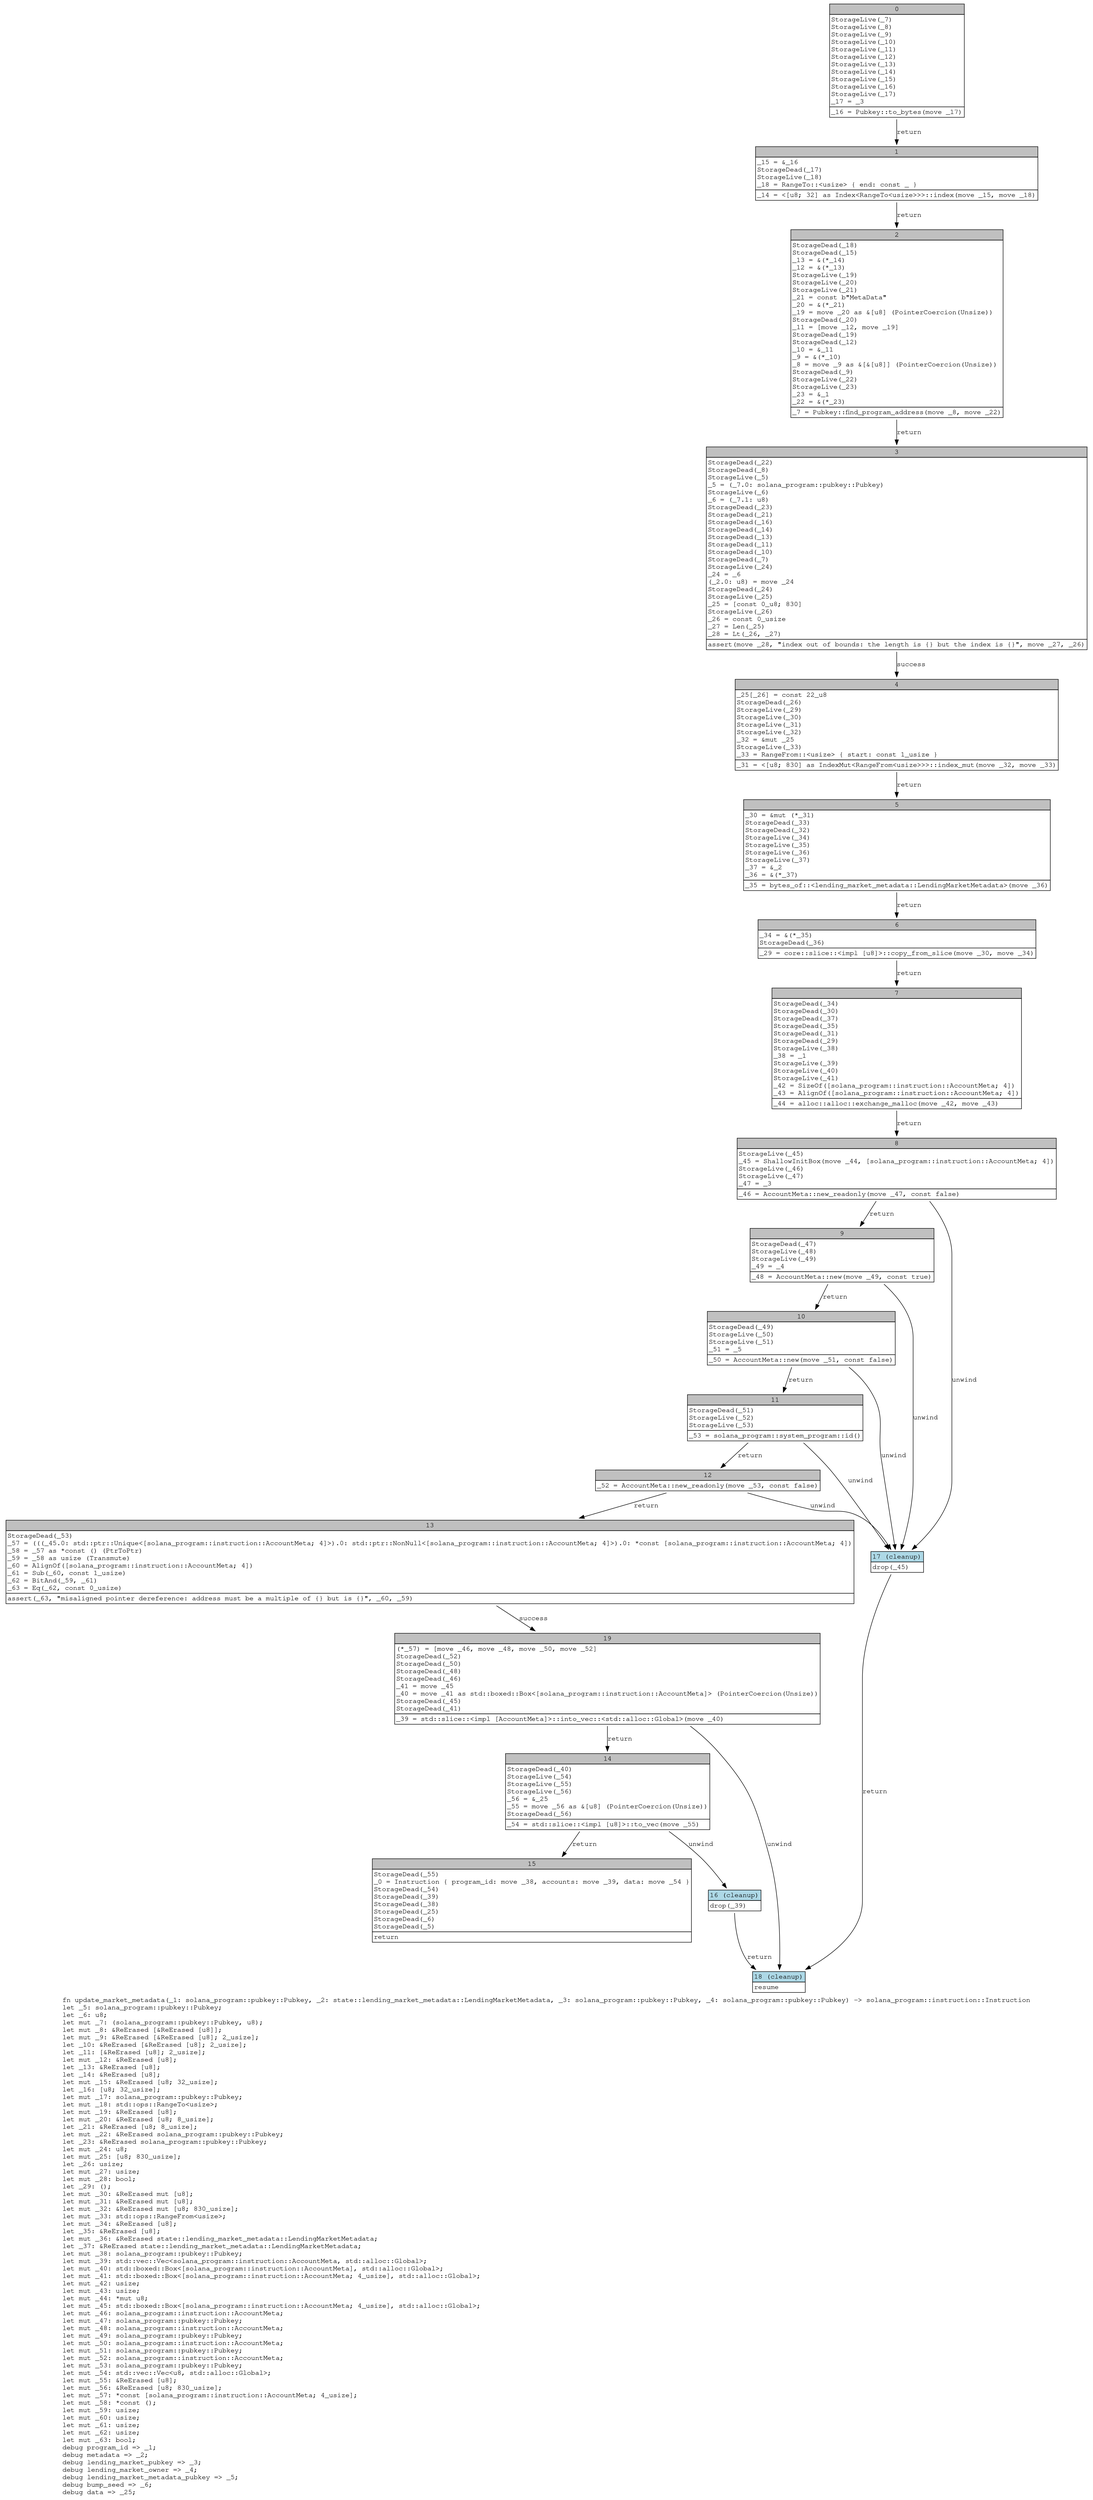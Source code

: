 digraph Mir_0_87 {
    graph [fontname="Courier, monospace"];
    node [fontname="Courier, monospace"];
    edge [fontname="Courier, monospace"];
    label=<fn update_market_metadata(_1: solana_program::pubkey::Pubkey, _2: state::lending_market_metadata::LendingMarketMetadata, _3: solana_program::pubkey::Pubkey, _4: solana_program::pubkey::Pubkey) -&gt; solana_program::instruction::Instruction<br align="left"/>let _5: solana_program::pubkey::Pubkey;<br align="left"/>let _6: u8;<br align="left"/>let mut _7: (solana_program::pubkey::Pubkey, u8);<br align="left"/>let mut _8: &amp;ReErased [&amp;ReErased [u8]];<br align="left"/>let mut _9: &amp;ReErased [&amp;ReErased [u8]; 2_usize];<br align="left"/>let _10: &amp;ReErased [&amp;ReErased [u8]; 2_usize];<br align="left"/>let _11: [&amp;ReErased [u8]; 2_usize];<br align="left"/>let mut _12: &amp;ReErased [u8];<br align="left"/>let _13: &amp;ReErased [u8];<br align="left"/>let _14: &amp;ReErased [u8];<br align="left"/>let mut _15: &amp;ReErased [u8; 32_usize];<br align="left"/>let _16: [u8; 32_usize];<br align="left"/>let mut _17: solana_program::pubkey::Pubkey;<br align="left"/>let mut _18: std::ops::RangeTo&lt;usize&gt;;<br align="left"/>let mut _19: &amp;ReErased [u8];<br align="left"/>let mut _20: &amp;ReErased [u8; 8_usize];<br align="left"/>let _21: &amp;ReErased [u8; 8_usize];<br align="left"/>let mut _22: &amp;ReErased solana_program::pubkey::Pubkey;<br align="left"/>let _23: &amp;ReErased solana_program::pubkey::Pubkey;<br align="left"/>let mut _24: u8;<br align="left"/>let mut _25: [u8; 830_usize];<br align="left"/>let _26: usize;<br align="left"/>let mut _27: usize;<br align="left"/>let mut _28: bool;<br align="left"/>let _29: ();<br align="left"/>let mut _30: &amp;ReErased mut [u8];<br align="left"/>let mut _31: &amp;ReErased mut [u8];<br align="left"/>let mut _32: &amp;ReErased mut [u8; 830_usize];<br align="left"/>let mut _33: std::ops::RangeFrom&lt;usize&gt;;<br align="left"/>let mut _34: &amp;ReErased [u8];<br align="left"/>let _35: &amp;ReErased [u8];<br align="left"/>let mut _36: &amp;ReErased state::lending_market_metadata::LendingMarketMetadata;<br align="left"/>let _37: &amp;ReErased state::lending_market_metadata::LendingMarketMetadata;<br align="left"/>let mut _38: solana_program::pubkey::Pubkey;<br align="left"/>let mut _39: std::vec::Vec&lt;solana_program::instruction::AccountMeta, std::alloc::Global&gt;;<br align="left"/>let mut _40: std::boxed::Box&lt;[solana_program::instruction::AccountMeta], std::alloc::Global&gt;;<br align="left"/>let mut _41: std::boxed::Box&lt;[solana_program::instruction::AccountMeta; 4_usize], std::alloc::Global&gt;;<br align="left"/>let mut _42: usize;<br align="left"/>let mut _43: usize;<br align="left"/>let mut _44: *mut u8;<br align="left"/>let mut _45: std::boxed::Box&lt;[solana_program::instruction::AccountMeta; 4_usize], std::alloc::Global&gt;;<br align="left"/>let mut _46: solana_program::instruction::AccountMeta;<br align="left"/>let mut _47: solana_program::pubkey::Pubkey;<br align="left"/>let mut _48: solana_program::instruction::AccountMeta;<br align="left"/>let mut _49: solana_program::pubkey::Pubkey;<br align="left"/>let mut _50: solana_program::instruction::AccountMeta;<br align="left"/>let mut _51: solana_program::pubkey::Pubkey;<br align="left"/>let mut _52: solana_program::instruction::AccountMeta;<br align="left"/>let mut _53: solana_program::pubkey::Pubkey;<br align="left"/>let mut _54: std::vec::Vec&lt;u8, std::alloc::Global&gt;;<br align="left"/>let mut _55: &amp;ReErased [u8];<br align="left"/>let mut _56: &amp;ReErased [u8; 830_usize];<br align="left"/>let mut _57: *const [solana_program::instruction::AccountMeta; 4_usize];<br align="left"/>let mut _58: *const ();<br align="left"/>let mut _59: usize;<br align="left"/>let mut _60: usize;<br align="left"/>let mut _61: usize;<br align="left"/>let mut _62: usize;<br align="left"/>let mut _63: bool;<br align="left"/>debug program_id =&gt; _1;<br align="left"/>debug metadata =&gt; _2;<br align="left"/>debug lending_market_pubkey =&gt; _3;<br align="left"/>debug lending_market_owner =&gt; _4;<br align="left"/>debug lending_market_metadata_pubkey =&gt; _5;<br align="left"/>debug bump_seed =&gt; _6;<br align="left"/>debug data =&gt; _25;<br align="left"/>>;
    bb0__0_87 [shape="none", label=<<table border="0" cellborder="1" cellspacing="0"><tr><td bgcolor="gray" align="center" colspan="1">0</td></tr><tr><td align="left" balign="left">StorageLive(_7)<br/>StorageLive(_8)<br/>StorageLive(_9)<br/>StorageLive(_10)<br/>StorageLive(_11)<br/>StorageLive(_12)<br/>StorageLive(_13)<br/>StorageLive(_14)<br/>StorageLive(_15)<br/>StorageLive(_16)<br/>StorageLive(_17)<br/>_17 = _3<br/></td></tr><tr><td align="left">_16 = Pubkey::to_bytes(move _17)</td></tr></table>>];
    bb1__0_87 [shape="none", label=<<table border="0" cellborder="1" cellspacing="0"><tr><td bgcolor="gray" align="center" colspan="1">1</td></tr><tr><td align="left" balign="left">_15 = &amp;_16<br/>StorageDead(_17)<br/>StorageLive(_18)<br/>_18 = RangeTo::&lt;usize&gt; { end: const _ }<br/></td></tr><tr><td align="left">_14 = &lt;[u8; 32] as Index&lt;RangeTo&lt;usize&gt;&gt;&gt;::index(move _15, move _18)</td></tr></table>>];
    bb2__0_87 [shape="none", label=<<table border="0" cellborder="1" cellspacing="0"><tr><td bgcolor="gray" align="center" colspan="1">2</td></tr><tr><td align="left" balign="left">StorageDead(_18)<br/>StorageDead(_15)<br/>_13 = &amp;(*_14)<br/>_12 = &amp;(*_13)<br/>StorageLive(_19)<br/>StorageLive(_20)<br/>StorageLive(_21)<br/>_21 = const b&quot;MetaData&quot;<br/>_20 = &amp;(*_21)<br/>_19 = move _20 as &amp;[u8] (PointerCoercion(Unsize))<br/>StorageDead(_20)<br/>_11 = [move _12, move _19]<br/>StorageDead(_19)<br/>StorageDead(_12)<br/>_10 = &amp;_11<br/>_9 = &amp;(*_10)<br/>_8 = move _9 as &amp;[&amp;[u8]] (PointerCoercion(Unsize))<br/>StorageDead(_9)<br/>StorageLive(_22)<br/>StorageLive(_23)<br/>_23 = &amp;_1<br/>_22 = &amp;(*_23)<br/></td></tr><tr><td align="left">_7 = Pubkey::find_program_address(move _8, move _22)</td></tr></table>>];
    bb3__0_87 [shape="none", label=<<table border="0" cellborder="1" cellspacing="0"><tr><td bgcolor="gray" align="center" colspan="1">3</td></tr><tr><td align="left" balign="left">StorageDead(_22)<br/>StorageDead(_8)<br/>StorageLive(_5)<br/>_5 = (_7.0: solana_program::pubkey::Pubkey)<br/>StorageLive(_6)<br/>_6 = (_7.1: u8)<br/>StorageDead(_23)<br/>StorageDead(_21)<br/>StorageDead(_16)<br/>StorageDead(_14)<br/>StorageDead(_13)<br/>StorageDead(_11)<br/>StorageDead(_10)<br/>StorageDead(_7)<br/>StorageLive(_24)<br/>_24 = _6<br/>(_2.0: u8) = move _24<br/>StorageDead(_24)<br/>StorageLive(_25)<br/>_25 = [const 0_u8; 830]<br/>StorageLive(_26)<br/>_26 = const 0_usize<br/>_27 = Len(_25)<br/>_28 = Lt(_26, _27)<br/></td></tr><tr><td align="left">assert(move _28, &quot;index out of bounds: the length is {} but the index is {}&quot;, move _27, _26)</td></tr></table>>];
    bb4__0_87 [shape="none", label=<<table border="0" cellborder="1" cellspacing="0"><tr><td bgcolor="gray" align="center" colspan="1">4</td></tr><tr><td align="left" balign="left">_25[_26] = const 22_u8<br/>StorageDead(_26)<br/>StorageLive(_29)<br/>StorageLive(_30)<br/>StorageLive(_31)<br/>StorageLive(_32)<br/>_32 = &amp;mut _25<br/>StorageLive(_33)<br/>_33 = RangeFrom::&lt;usize&gt; { start: const 1_usize }<br/></td></tr><tr><td align="left">_31 = &lt;[u8; 830] as IndexMut&lt;RangeFrom&lt;usize&gt;&gt;&gt;::index_mut(move _32, move _33)</td></tr></table>>];
    bb5__0_87 [shape="none", label=<<table border="0" cellborder="1" cellspacing="0"><tr><td bgcolor="gray" align="center" colspan="1">5</td></tr><tr><td align="left" balign="left">_30 = &amp;mut (*_31)<br/>StorageDead(_33)<br/>StorageDead(_32)<br/>StorageLive(_34)<br/>StorageLive(_35)<br/>StorageLive(_36)<br/>StorageLive(_37)<br/>_37 = &amp;_2<br/>_36 = &amp;(*_37)<br/></td></tr><tr><td align="left">_35 = bytes_of::&lt;lending_market_metadata::LendingMarketMetadata&gt;(move _36)</td></tr></table>>];
    bb6__0_87 [shape="none", label=<<table border="0" cellborder="1" cellspacing="0"><tr><td bgcolor="gray" align="center" colspan="1">6</td></tr><tr><td align="left" balign="left">_34 = &amp;(*_35)<br/>StorageDead(_36)<br/></td></tr><tr><td align="left">_29 = core::slice::&lt;impl [u8]&gt;::copy_from_slice(move _30, move _34)</td></tr></table>>];
    bb7__0_87 [shape="none", label=<<table border="0" cellborder="1" cellspacing="0"><tr><td bgcolor="gray" align="center" colspan="1">7</td></tr><tr><td align="left" balign="left">StorageDead(_34)<br/>StorageDead(_30)<br/>StorageDead(_37)<br/>StorageDead(_35)<br/>StorageDead(_31)<br/>StorageDead(_29)<br/>StorageLive(_38)<br/>_38 = _1<br/>StorageLive(_39)<br/>StorageLive(_40)<br/>StorageLive(_41)<br/>_42 = SizeOf([solana_program::instruction::AccountMeta; 4])<br/>_43 = AlignOf([solana_program::instruction::AccountMeta; 4])<br/></td></tr><tr><td align="left">_44 = alloc::alloc::exchange_malloc(move _42, move _43)</td></tr></table>>];
    bb8__0_87 [shape="none", label=<<table border="0" cellborder="1" cellspacing="0"><tr><td bgcolor="gray" align="center" colspan="1">8</td></tr><tr><td align="left" balign="left">StorageLive(_45)<br/>_45 = ShallowInitBox(move _44, [solana_program::instruction::AccountMeta; 4])<br/>StorageLive(_46)<br/>StorageLive(_47)<br/>_47 = _3<br/></td></tr><tr><td align="left">_46 = AccountMeta::new_readonly(move _47, const false)</td></tr></table>>];
    bb9__0_87 [shape="none", label=<<table border="0" cellborder="1" cellspacing="0"><tr><td bgcolor="gray" align="center" colspan="1">9</td></tr><tr><td align="left" balign="left">StorageDead(_47)<br/>StorageLive(_48)<br/>StorageLive(_49)<br/>_49 = _4<br/></td></tr><tr><td align="left">_48 = AccountMeta::new(move _49, const true)</td></tr></table>>];
    bb10__0_87 [shape="none", label=<<table border="0" cellborder="1" cellspacing="0"><tr><td bgcolor="gray" align="center" colspan="1">10</td></tr><tr><td align="left" balign="left">StorageDead(_49)<br/>StorageLive(_50)<br/>StorageLive(_51)<br/>_51 = _5<br/></td></tr><tr><td align="left">_50 = AccountMeta::new(move _51, const false)</td></tr></table>>];
    bb11__0_87 [shape="none", label=<<table border="0" cellborder="1" cellspacing="0"><tr><td bgcolor="gray" align="center" colspan="1">11</td></tr><tr><td align="left" balign="left">StorageDead(_51)<br/>StorageLive(_52)<br/>StorageLive(_53)<br/></td></tr><tr><td align="left">_53 = solana_program::system_program::id()</td></tr></table>>];
    bb12__0_87 [shape="none", label=<<table border="0" cellborder="1" cellspacing="0"><tr><td bgcolor="gray" align="center" colspan="1">12</td></tr><tr><td align="left">_52 = AccountMeta::new_readonly(move _53, const false)</td></tr></table>>];
    bb13__0_87 [shape="none", label=<<table border="0" cellborder="1" cellspacing="0"><tr><td bgcolor="gray" align="center" colspan="1">13</td></tr><tr><td align="left" balign="left">StorageDead(_53)<br/>_57 = (((_45.0: std::ptr::Unique&lt;[solana_program::instruction::AccountMeta; 4]&gt;).0: std::ptr::NonNull&lt;[solana_program::instruction::AccountMeta; 4]&gt;).0: *const [solana_program::instruction::AccountMeta; 4])<br/>_58 = _57 as *const () (PtrToPtr)<br/>_59 = _58 as usize (Transmute)<br/>_60 = AlignOf([solana_program::instruction::AccountMeta; 4])<br/>_61 = Sub(_60, const 1_usize)<br/>_62 = BitAnd(_59, _61)<br/>_63 = Eq(_62, const 0_usize)<br/></td></tr><tr><td align="left">assert(_63, &quot;misaligned pointer dereference: address must be a multiple of {} but is {}&quot;, _60, _59)</td></tr></table>>];
    bb14__0_87 [shape="none", label=<<table border="0" cellborder="1" cellspacing="0"><tr><td bgcolor="gray" align="center" colspan="1">14</td></tr><tr><td align="left" balign="left">StorageDead(_40)<br/>StorageLive(_54)<br/>StorageLive(_55)<br/>StorageLive(_56)<br/>_56 = &amp;_25<br/>_55 = move _56 as &amp;[u8] (PointerCoercion(Unsize))<br/>StorageDead(_56)<br/></td></tr><tr><td align="left">_54 = std::slice::&lt;impl [u8]&gt;::to_vec(move _55)</td></tr></table>>];
    bb15__0_87 [shape="none", label=<<table border="0" cellborder="1" cellspacing="0"><tr><td bgcolor="gray" align="center" colspan="1">15</td></tr><tr><td align="left" balign="left">StorageDead(_55)<br/>_0 = Instruction { program_id: move _38, accounts: move _39, data: move _54 }<br/>StorageDead(_54)<br/>StorageDead(_39)<br/>StorageDead(_38)<br/>StorageDead(_25)<br/>StorageDead(_6)<br/>StorageDead(_5)<br/></td></tr><tr><td align="left">return</td></tr></table>>];
    bb16__0_87 [shape="none", label=<<table border="0" cellborder="1" cellspacing="0"><tr><td bgcolor="lightblue" align="center" colspan="1">16 (cleanup)</td></tr><tr><td align="left">drop(_39)</td></tr></table>>];
    bb17__0_87 [shape="none", label=<<table border="0" cellborder="1" cellspacing="0"><tr><td bgcolor="lightblue" align="center" colspan="1">17 (cleanup)</td></tr><tr><td align="left">drop(_45)</td></tr></table>>];
    bb18__0_87 [shape="none", label=<<table border="0" cellborder="1" cellspacing="0"><tr><td bgcolor="lightblue" align="center" colspan="1">18 (cleanup)</td></tr><tr><td align="left">resume</td></tr></table>>];
    bb19__0_87 [shape="none", label=<<table border="0" cellborder="1" cellspacing="0"><tr><td bgcolor="gray" align="center" colspan="1">19</td></tr><tr><td align="left" balign="left">(*_57) = [move _46, move _48, move _50, move _52]<br/>StorageDead(_52)<br/>StorageDead(_50)<br/>StorageDead(_48)<br/>StorageDead(_46)<br/>_41 = move _45<br/>_40 = move _41 as std::boxed::Box&lt;[solana_program::instruction::AccountMeta]&gt; (PointerCoercion(Unsize))<br/>StorageDead(_45)<br/>StorageDead(_41)<br/></td></tr><tr><td align="left">_39 = std::slice::&lt;impl [AccountMeta]&gt;::into_vec::&lt;std::alloc::Global&gt;(move _40)</td></tr></table>>];
    bb0__0_87 -> bb1__0_87 [label="return"];
    bb1__0_87 -> bb2__0_87 [label="return"];
    bb2__0_87 -> bb3__0_87 [label="return"];
    bb3__0_87 -> bb4__0_87 [label="success"];
    bb4__0_87 -> bb5__0_87 [label="return"];
    bb5__0_87 -> bb6__0_87 [label="return"];
    bb6__0_87 -> bb7__0_87 [label="return"];
    bb7__0_87 -> bb8__0_87 [label="return"];
    bb8__0_87 -> bb9__0_87 [label="return"];
    bb8__0_87 -> bb17__0_87 [label="unwind"];
    bb9__0_87 -> bb10__0_87 [label="return"];
    bb9__0_87 -> bb17__0_87 [label="unwind"];
    bb10__0_87 -> bb11__0_87 [label="return"];
    bb10__0_87 -> bb17__0_87 [label="unwind"];
    bb11__0_87 -> bb12__0_87 [label="return"];
    bb11__0_87 -> bb17__0_87 [label="unwind"];
    bb12__0_87 -> bb13__0_87 [label="return"];
    bb12__0_87 -> bb17__0_87 [label="unwind"];
    bb13__0_87 -> bb19__0_87 [label="success"];
    bb14__0_87 -> bb15__0_87 [label="return"];
    bb14__0_87 -> bb16__0_87 [label="unwind"];
    bb16__0_87 -> bb18__0_87 [label="return"];
    bb17__0_87 -> bb18__0_87 [label="return"];
    bb19__0_87 -> bb14__0_87 [label="return"];
    bb19__0_87 -> bb18__0_87 [label="unwind"];
}
